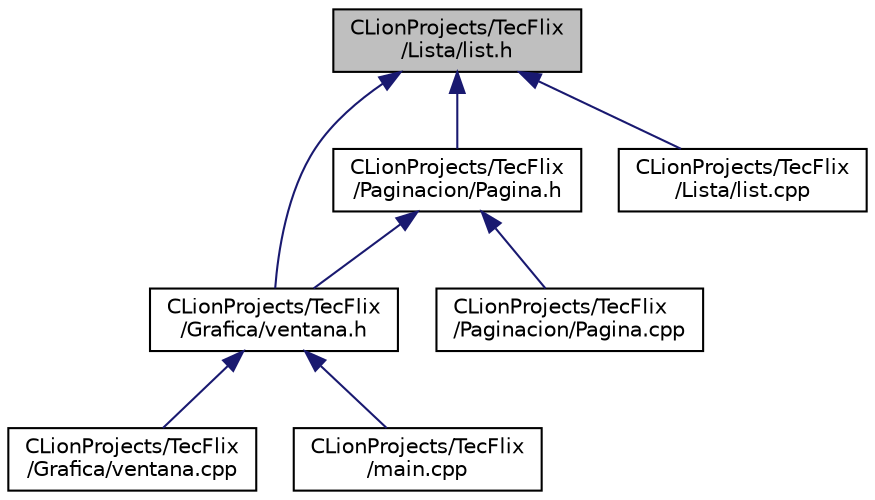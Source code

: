 digraph "CLionProjects/TecFlix/Lista/list.h"
{
  edge [fontname="Helvetica",fontsize="10",labelfontname="Helvetica",labelfontsize="10"];
  node [fontname="Helvetica",fontsize="10",shape=record];
  Node7 [label="CLionProjects/TecFlix\l/Lista/list.h",height=0.2,width=0.4,color="black", fillcolor="grey75", style="filled", fontcolor="black"];
  Node7 -> Node8 [dir="back",color="midnightblue",fontsize="10",style="solid",fontname="Helvetica"];
  Node8 [label="CLionProjects/TecFlix\l/Grafica/ventana.h",height=0.2,width=0.4,color="black", fillcolor="white", style="filled",URL="$ventana_8h.html"];
  Node8 -> Node9 [dir="back",color="midnightblue",fontsize="10",style="solid",fontname="Helvetica"];
  Node9 [label="CLionProjects/TecFlix\l/Grafica/ventana.cpp",height=0.2,width=0.4,color="black", fillcolor="white", style="filled",URL="$ventana_8cpp.html"];
  Node8 -> Node10 [dir="back",color="midnightblue",fontsize="10",style="solid",fontname="Helvetica"];
  Node10 [label="CLionProjects/TecFlix\l/main.cpp",height=0.2,width=0.4,color="black", fillcolor="white", style="filled",URL="$main_8cpp.html"];
  Node7 -> Node11 [dir="back",color="midnightblue",fontsize="10",style="solid",fontname="Helvetica"];
  Node11 [label="CLionProjects/TecFlix\l/Paginacion/Pagina.h",height=0.2,width=0.4,color="black", fillcolor="white", style="filled",URL="$Pagina_8h.html"];
  Node11 -> Node8 [dir="back",color="midnightblue",fontsize="10",style="solid",fontname="Helvetica"];
  Node11 -> Node12 [dir="back",color="midnightblue",fontsize="10",style="solid",fontname="Helvetica"];
  Node12 [label="CLionProjects/TecFlix\l/Paginacion/Pagina.cpp",height=0.2,width=0.4,color="black", fillcolor="white", style="filled",URL="$Pagina_8cpp.html"];
  Node7 -> Node13 [dir="back",color="midnightblue",fontsize="10",style="solid",fontname="Helvetica"];
  Node13 [label="CLionProjects/TecFlix\l/Lista/list.cpp",height=0.2,width=0.4,color="black", fillcolor="white", style="filled",URL="$list_8cpp.html"];
}
